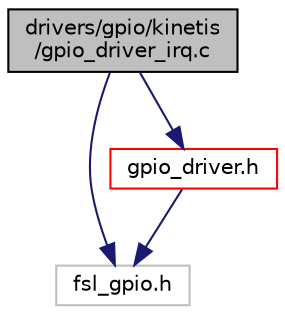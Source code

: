 digraph "drivers/gpio/kinetis/gpio_driver_irq.c"
{
  edge [fontname="Helvetica",fontsize="10",labelfontname="Helvetica",labelfontsize="10"];
  node [fontname="Helvetica",fontsize="10",shape=record];
  Node0 [label="drivers/gpio/kinetis\l/gpio_driver_irq.c",height=0.2,width=0.4,color="black", fillcolor="grey75", style="filled", fontcolor="black"];
  Node0 -> Node1 [color="midnightblue",fontsize="10",style="solid",fontname="Helvetica"];
  Node1 [label="fsl_gpio.h",height=0.2,width=0.4,color="grey75", fillcolor="white", style="filled"];
  Node0 -> Node2 [color="midnightblue",fontsize="10",style="solid",fontname="Helvetica"];
  Node2 [label="gpio_driver.h",height=0.2,width=0.4,color="red", fillcolor="white", style="filled",URL="$kinetis_2gpio__driver_8h.html"];
  Node2 -> Node1 [color="midnightblue",fontsize="10",style="solid",fontname="Helvetica"];
}
